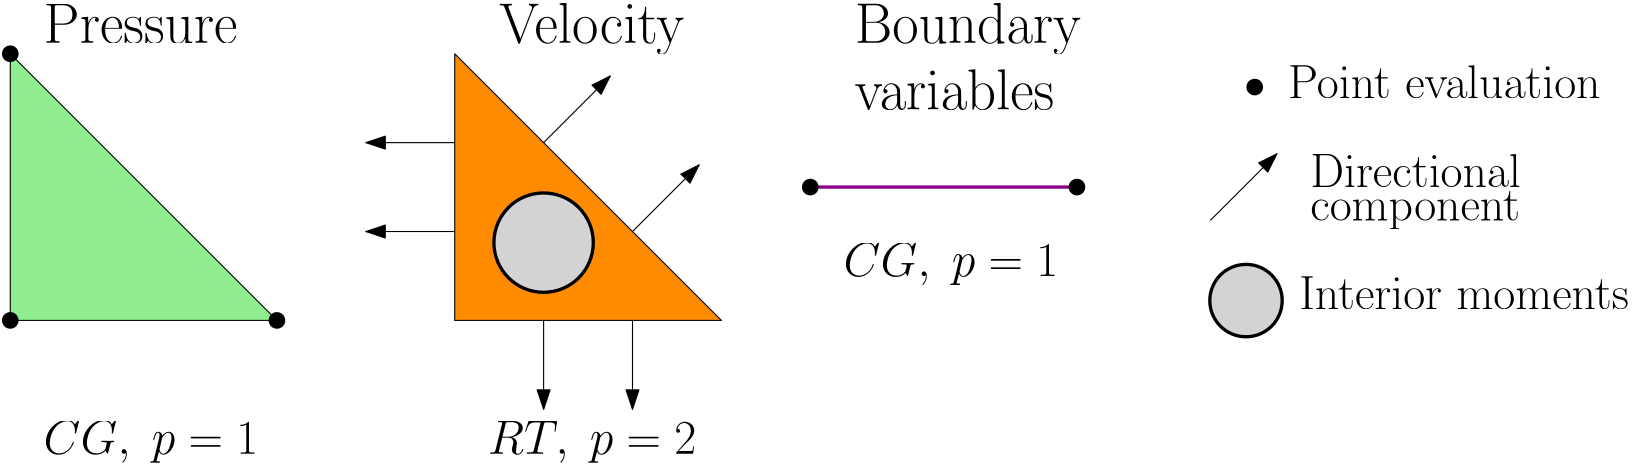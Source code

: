 <?xml version="1.0"?>
<!DOCTYPE ipe SYSTEM "ipe.dtd">
<ipe version="70206" creator="Ipe 7.2.9">
<info created="D:20200529143654" modified="D:20200529155418"/>
<ipestyle name="basic">
<symbol name="arrow/arc(spx)">
<path stroke="sym-stroke" fill="sym-stroke" pen="sym-pen">
0 0 m
-1 0.333 l
-1 -0.333 l
h
</path>
</symbol>
<symbol name="arrow/farc(spx)">
<path stroke="sym-stroke" fill="white" pen="sym-pen">
0 0 m
-1 0.333 l
-1 -0.333 l
h
</path>
</symbol>
<symbol name="arrow/ptarc(spx)">
<path stroke="sym-stroke" fill="sym-stroke" pen="sym-pen">
0 0 m
-1 0.333 l
-0.8 0 l
-1 -0.333 l
h
</path>
</symbol>
<symbol name="arrow/fptarc(spx)">
<path stroke="sym-stroke" fill="white" pen="sym-pen">
0 0 m
-1 0.333 l
-0.8 0 l
-1 -0.333 l
h
</path>
</symbol>
<symbol name="mark/circle(sx)" transformations="translations">
<path fill="sym-stroke">
0.6 0 0 0.6 0 0 e
0.4 0 0 0.4 0 0 e
</path>
</symbol>
<symbol name="mark/disk(sx)" transformations="translations">
<path fill="sym-stroke">
0.6 0 0 0.6 0 0 e
</path>
</symbol>
<symbol name="mark/fdisk(sfx)" transformations="translations">
<group>
<path fill="sym-fill">
0.5 0 0 0.5 0 0 e
</path>
<path fill="sym-stroke" fillrule="eofill">
0.6 0 0 0.6 0 0 e
0.4 0 0 0.4 0 0 e
</path>
</group>
</symbol>
<symbol name="mark/box(sx)" transformations="translations">
<path fill="sym-stroke" fillrule="eofill">
-0.6 -0.6 m
0.6 -0.6 l
0.6 0.6 l
-0.6 0.6 l
h
-0.4 -0.4 m
0.4 -0.4 l
0.4 0.4 l
-0.4 0.4 l
h
</path>
</symbol>
<symbol name="mark/square(sx)" transformations="translations">
<path fill="sym-stroke">
-0.6 -0.6 m
0.6 -0.6 l
0.6 0.6 l
-0.6 0.6 l
h
</path>
</symbol>
<symbol name="mark/fsquare(sfx)" transformations="translations">
<group>
<path fill="sym-fill">
-0.5 -0.5 m
0.5 -0.5 l
0.5 0.5 l
-0.5 0.5 l
h
</path>
<path fill="sym-stroke" fillrule="eofill">
-0.6 -0.6 m
0.6 -0.6 l
0.6 0.6 l
-0.6 0.6 l
h
-0.4 -0.4 m
0.4 -0.4 l
0.4 0.4 l
-0.4 0.4 l
h
</path>
</group>
</symbol>
<symbol name="mark/cross(sx)" transformations="translations">
<group>
<path fill="sym-stroke">
-0.43 -0.57 m
0.57 0.43 l
0.43 0.57 l
-0.57 -0.43 l
h
</path>
<path fill="sym-stroke">
-0.43 0.57 m
0.57 -0.43 l
0.43 -0.57 l
-0.57 0.43 l
h
</path>
</group>
</symbol>
<symbol name="arrow/fnormal(spx)">
<path stroke="sym-stroke" fill="white" pen="sym-pen">
0 0 m
-1 0.333 l
-1 -0.333 l
h
</path>
</symbol>
<symbol name="arrow/pointed(spx)">
<path stroke="sym-stroke" fill="sym-stroke" pen="sym-pen">
0 0 m
-1 0.333 l
-0.8 0 l
-1 -0.333 l
h
</path>
</symbol>
<symbol name="arrow/fpointed(spx)">
<path stroke="sym-stroke" fill="white" pen="sym-pen">
0 0 m
-1 0.333 l
-0.8 0 l
-1 -0.333 l
h
</path>
</symbol>
<symbol name="arrow/linear(spx)">
<path stroke="sym-stroke" pen="sym-pen">
-1 0.333 m
0 0 l
-1 -0.333 l
</path>
</symbol>
<symbol name="arrow/fdouble(spx)">
<path stroke="sym-stroke" fill="white" pen="sym-pen">
0 0 m
-1 0.333 l
-1 -0.333 l
h
-1 0 m
-2 0.333 l
-2 -0.333 l
h
</path>
</symbol>
<symbol name="arrow/double(spx)">
<path stroke="sym-stroke" fill="sym-stroke" pen="sym-pen">
0 0 m
-1 0.333 l
-1 -0.333 l
h
-1 0 m
-2 0.333 l
-2 -0.333 l
h
</path>
</symbol>
<pen name="heavier" value="0.8"/>
<pen name="fat" value="1.2"/>
<pen name="ultrafat" value="2"/>
<symbolsize name="large" value="5"/>
<symbolsize name="small" value="2"/>
<symbolsize name="tiny" value="1.1"/>
<arrowsize name="large" value="10"/>
<arrowsize name="small" value="5"/>
<arrowsize name="tiny" value="3"/>
<color name="red" value="1 0 0"/>
<color name="green" value="0 1 0"/>
<color name="blue" value="0 0 1"/>
<color name="yellow" value="1 1 0"/>
<color name="orange" value="1 0.647 0"/>
<color name="gold" value="1 0.843 0"/>
<color name="purple" value="0.627 0.125 0.941"/>
<color name="gray" value="0.745"/>
<color name="brown" value="0.647 0.165 0.165"/>
<color name="navy" value="0 0 0.502"/>
<color name="pink" value="1 0.753 0.796"/>
<color name="seagreen" value="0.18 0.545 0.341"/>
<color name="turquoise" value="0.251 0.878 0.816"/>
<color name="violet" value="0.933 0.51 0.933"/>
<color name="darkblue" value="0 0 0.545"/>
<color name="darkcyan" value="0 0.545 0.545"/>
<color name="darkgray" value="0.663"/>
<color name="darkgreen" value="0 0.392 0"/>
<color name="darkmagenta" value="0.545 0 0.545"/>
<color name="darkorange" value="1 0.549 0"/>
<color name="darkred" value="0.545 0 0"/>
<color name="lightblue" value="0.678 0.847 0.902"/>
<color name="lightcyan" value="0.878 1 1"/>
<color name="lightgray" value="0.827"/>
<color name="lightgreen" value="0.565 0.933 0.565"/>
<color name="lightyellow" value="1 1 0.878"/>
<dashstyle name="dashed" value="[4] 0"/>
<dashstyle name="dotted" value="[1 3] 0"/>
<dashstyle name="dash dotted" value="[4 2 1 2] 0"/>
<dashstyle name="dash dot dotted" value="[4 2 1 2 1 2] 0"/>
<textsize name="large" value="\large"/>
<textsize name="Large" value="\Large"/>
<textsize name="LARGE" value="\LARGE"/>
<textsize name="huge" value="\huge"/>
<textsize name="Huge" value="\Huge"/>
<textsize name="small" value="\small"/>
<textsize name="footnote" value="\footnotesize"/>
<textsize name="tiny" value="\tiny"/>
<textstyle name="center" begin="\begin{center}" end="\end{center}"/>
<textstyle name="itemize" begin="\begin{itemize}" end="\end{itemize}"/>
<textstyle name="item" begin="\begin{itemize}\item{}" end="\end{itemize}"/>
<gridsize name="4 pts" value="4"/>
<gridsize name="8 pts (~3 mm)" value="8"/>
<gridsize name="16 pts (~6 mm)" value="16"/>
<gridsize name="32 pts (~12 mm)" value="32"/>
<gridsize name="10 pts (~3.5 mm)" value="10"/>
<gridsize name="20 pts (~7 mm)" value="20"/>
<gridsize name="14 pts (~5 mm)" value="14"/>
<gridsize name="28 pts (~10 mm)" value="28"/>
<gridsize name="56 pts (~20 mm)" value="56"/>
<anglesize name="90 deg" value="90"/>
<anglesize name="60 deg" value="60"/>
<anglesize name="45 deg" value="45"/>
<anglesize name="30 deg" value="30"/>
<anglesize name="22.5 deg" value="22.5"/>
<opacity name="10%" value="0.1"/>
<opacity name="30%" value="0.3"/>
<opacity name="50%" value="0.5"/>
<opacity name="75%" value="0.75"/>
<tiling name="falling" angle="-60" step="4" width="1"/>
<tiling name="rising" angle="30" step="4" width="1"/>
</ipestyle>
<page>
<layer name="alpha"/>
<view layers="alpha" active="alpha"/>
<path layer="alpha" matrix="1 0 0 1 -56 0" stroke="black" fill="lightgreen">
64 784 m
64 688 l
160 688 l
64 784 l
</path>
<use matrix="1 0 0 1 -56 0" name="mark/disk(sx)" pos="64 784" size="large" stroke="black"/>
<use matrix="1 0 0 1 -56 0" name="mark/disk(sx)" pos="64 688" size="large" stroke="black"/>
<use matrix="1 0 0 1 -56 0" name="mark/disk(sx)" pos="160 688" size="large" stroke="black"/>
<text matrix="1 0 0 1 -68 136" transformations="translations" pos="88 652" stroke="black" type="label" width="69.814" height="14.116" depth="0" valign="baseline" size="huge">Pressure</text>
<text matrix="1 0 0 1 -72 -164" transformations="translations" pos="92 804" stroke="black" type="label" width="77.238" height="11.761" depth="3.35" valign="baseline" size="LARGE" style="math">CG, \; p=1</text>
<path matrix="1 0 0 1 -56 0" stroke="black" fill="darkorange">
224 784 m
224 688 l
320 688 l
224 784 l
</path>
<path matrix="1 0 0 1 -56 16" stroke="black" arrow="normal/normal">
224 736 m
192 736 l
</path>
<path matrix="1 0 0 1 -72 16" stroke="black" arrow="normal/normal">
272 736 m
296 760 l
</path>
<path matrix="1 0 0 1 -40 0" stroke="black" arrow="normal/normal">
272 688 m
272 656 l
</path>
<text matrix="1 0 0 1 -60 -8" transformations="translations" pos="244 796" stroke="black" type="label" width="66.626" height="14.348" depth="4.02" valign="baseline" size="huge">Velocity</text>
<text matrix="1 0 0 1 -68 -64" transformations="translations" pos="248 704" stroke="black" type="label" width="74.902" height="11.761" depth="3.35" valign="baseline" size="LARGE" style="math">RT, \; p=2</text>
<path matrix="1 0 0 1 -72 0" stroke="black" arrow="normal/normal">
272 688 m
272 656 l
</path>
<path matrix="1 0 0 1 -40 -16" stroke="black" arrow="normal/normal">
272 736 m
296 760 l
</path>
<path matrix="1 0 0 1 -56 -16" stroke="black" arrow="normal/normal">
224 736 m
192 736 l
</path>
<path matrix="1 0 0 1 -200 12" stroke="black" fill="lightgray" pen="fat">
17.8885 0 0 17.8885 400 704 e
</path>
<path matrix="1 0 0 1 -56 0" stroke="darkmagenta" pen="fat">
352 736 m
448 736 l
</path>
<use matrix="1 0 0 1 -56 0" name="mark/disk(sx)" pos="352 736" size="large" stroke="black"/>
<use matrix="1 0 0 1 -56 0" name="mark/disk(sx)" pos="448 736" size="large" stroke="black"/>
<text matrix="1 0 0 1 -76 -4" transformations="translations" pos="388 792" stroke="black" type="label" width="81.473" height="14.348" depth="4.02" valign="baseline" size="huge">Boundary</text>
<text matrix="1 0 0 1 -88 -12" transformations="translations" pos="400 776" stroke="black" type="label" width="71.9" height="14.349" depth="0" valign="baseline" size="huge">variables</text>
<use matrix="1 0 0 1 -40 -12" name="mark/disk(sx)" pos="496 784" size="large" stroke="black"/>
<text matrix="1 0 0 1 -52 -12" transformations="translations" pos="520 780" stroke="black" type="label" width="112.606" height="11.955" depth="0" valign="baseline" size="LARGE">Point evaluation</text>
<path matrix="1 0 0 1 -48 -20" stroke="black" arrow="normal/normal">
488 744 m
512 768 l
</path>
<text matrix="1 0 0 1 -36 -28" transformations="translations" pos="512 764" stroke="black" type="label" width="75.827" height="11.955" depth="0" valign="baseline" size="LARGE">Directional</text>
<text matrix="1 0 0 1 -44 -28" transformations="translations" pos="520 752" stroke="black" type="label" width="75.555" height="10.586" depth="3.35" valign="baseline" size="LARGE">component</text>
<path matrix="0.728226 0 0 0.728226 161.571 182.467" stroke="black" fill="lightgray" pen="fat">
17.8885 0 0 17.8885 400 704 e
</path>
<text matrix="1 0 0 1 -52 -20" transformations="translations" pos="524 712" stroke="black" type="label" width="118.763" height="11.761" depth="0" valign="baseline" size="LARGE">Interior moments</text>
<text matrix="1 0 0 1 216 -100" transformations="translations" pos="92 804" stroke="black" type="label" width="77.238" height="11.761" depth="3.35" valign="baseline" size="LARGE" style="math">CG, \; p=1</text>
</page>
</ipe>
